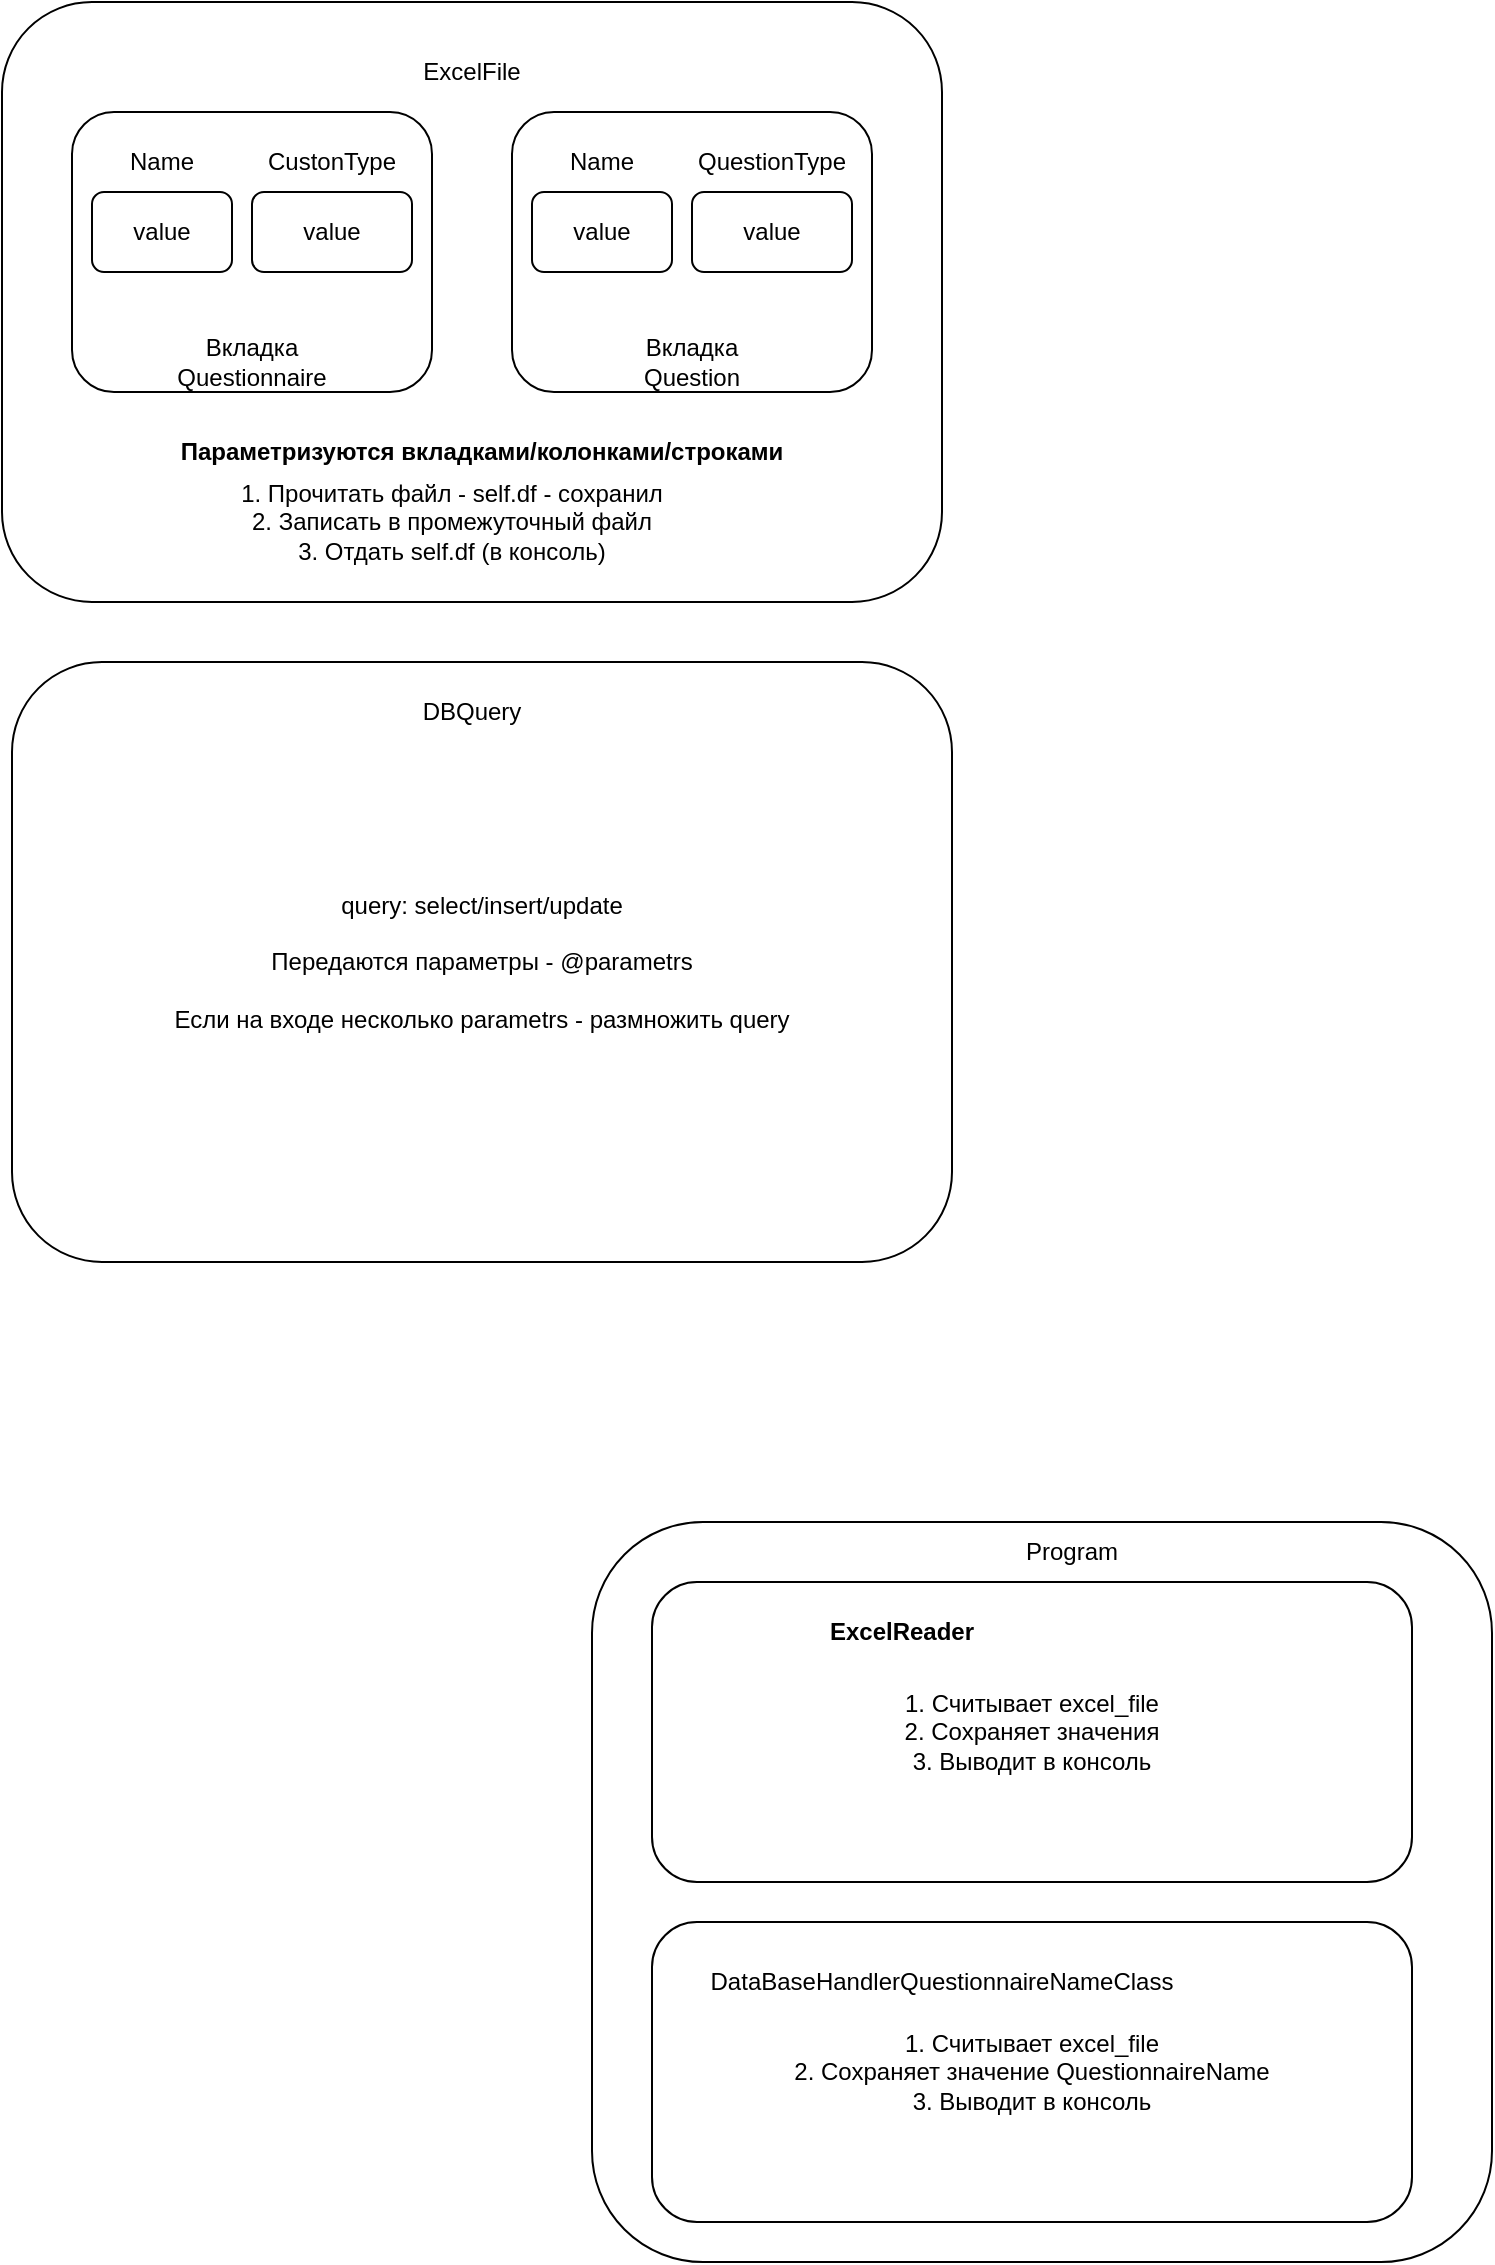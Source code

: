 <mxfile version="24.5.2" type="device">
  <diagram name="Страница — 1" id="Thi9hPM8hP3XWCTX5rDp">
    <mxGraphModel dx="1238" dy="650" grid="1" gridSize="10" guides="1" tooltips="1" connect="1" arrows="1" fold="1" page="1" pageScale="1" pageWidth="827" pageHeight="1169" math="0" shadow="0">
      <root>
        <mxCell id="0" />
        <mxCell id="1" parent="0" />
        <mxCell id="TAfKT55fyafpBSRyJVl7-1" value="" style="rounded=1;whiteSpace=wrap;html=1;" vertex="1" parent="1">
          <mxGeometry x="45" y="10" width="470" height="300" as="geometry" />
        </mxCell>
        <mxCell id="TAfKT55fyafpBSRyJVl7-2" value="ExcelFile" style="text;html=1;align=center;verticalAlign=middle;whiteSpace=wrap;rounded=0;" vertex="1" parent="1">
          <mxGeometry x="250" y="30" width="60" height="30" as="geometry" />
        </mxCell>
        <mxCell id="TAfKT55fyafpBSRyJVl7-3" value="" style="rounded=1;whiteSpace=wrap;html=1;" vertex="1" parent="1">
          <mxGeometry x="80" y="65" width="180" height="140" as="geometry" />
        </mxCell>
        <mxCell id="TAfKT55fyafpBSRyJVl7-4" value="Вкладка&lt;br&gt;Questionnaire" style="text;html=1;align=center;verticalAlign=middle;whiteSpace=wrap;rounded=0;" vertex="1" parent="1">
          <mxGeometry x="140" y="175" width="60" height="30" as="geometry" />
        </mxCell>
        <mxCell id="TAfKT55fyafpBSRyJVl7-5" value="Name" style="text;html=1;align=center;verticalAlign=middle;whiteSpace=wrap;rounded=0;" vertex="1" parent="1">
          <mxGeometry x="100" y="75" width="50" height="30" as="geometry" />
        </mxCell>
        <mxCell id="TAfKT55fyafpBSRyJVl7-6" value="CustonType" style="text;html=1;align=center;verticalAlign=middle;whiteSpace=wrap;rounded=0;" vertex="1" parent="1">
          <mxGeometry x="180" y="75" width="60" height="30" as="geometry" />
        </mxCell>
        <mxCell id="TAfKT55fyafpBSRyJVl7-9" value="value" style="rounded=1;whiteSpace=wrap;html=1;" vertex="1" parent="1">
          <mxGeometry x="90" y="105" width="70" height="40" as="geometry" />
        </mxCell>
        <mxCell id="TAfKT55fyafpBSRyJVl7-10" value="value" style="rounded=1;whiteSpace=wrap;html=1;" vertex="1" parent="1">
          <mxGeometry x="170" y="105" width="80" height="40" as="geometry" />
        </mxCell>
        <mxCell id="TAfKT55fyafpBSRyJVl7-12" value="" style="rounded=1;whiteSpace=wrap;html=1;" vertex="1" parent="1">
          <mxGeometry x="300" y="65" width="180" height="140" as="geometry" />
        </mxCell>
        <mxCell id="TAfKT55fyafpBSRyJVl7-13" value="Вкладка&lt;br&gt;Question" style="text;html=1;align=center;verticalAlign=middle;whiteSpace=wrap;rounded=0;" vertex="1" parent="1">
          <mxGeometry x="360" y="175" width="60" height="30" as="geometry" />
        </mxCell>
        <mxCell id="TAfKT55fyafpBSRyJVl7-14" value="Name" style="text;html=1;align=center;verticalAlign=middle;whiteSpace=wrap;rounded=0;" vertex="1" parent="1">
          <mxGeometry x="320" y="75" width="50" height="30" as="geometry" />
        </mxCell>
        <mxCell id="TAfKT55fyafpBSRyJVl7-15" value="QuestionType" style="text;html=1;align=center;verticalAlign=middle;whiteSpace=wrap;rounded=0;" vertex="1" parent="1">
          <mxGeometry x="400" y="75" width="60" height="30" as="geometry" />
        </mxCell>
        <mxCell id="TAfKT55fyafpBSRyJVl7-16" value="value" style="rounded=1;whiteSpace=wrap;html=1;" vertex="1" parent="1">
          <mxGeometry x="310" y="105" width="70" height="40" as="geometry" />
        </mxCell>
        <mxCell id="TAfKT55fyafpBSRyJVl7-17" value="value" style="rounded=1;whiteSpace=wrap;html=1;" vertex="1" parent="1">
          <mxGeometry x="390" y="105" width="80" height="40" as="geometry" />
        </mxCell>
        <mxCell id="TAfKT55fyafpBSRyJVl7-18" value="" style="rounded=1;whiteSpace=wrap;html=1;" vertex="1" parent="1">
          <mxGeometry x="340" y="770" width="450" height="370" as="geometry" />
        </mxCell>
        <mxCell id="TAfKT55fyafpBSRyJVl7-19" value="Program" style="text;html=1;align=center;verticalAlign=middle;whiteSpace=wrap;rounded=0;" vertex="1" parent="1">
          <mxGeometry x="550" y="770" width="60" height="30" as="geometry" />
        </mxCell>
        <mxCell id="TAfKT55fyafpBSRyJVl7-23" value="1. Считывает excel_file&lt;div&gt;2. Сохраняет значения&lt;/div&gt;&lt;div&gt;3. Выводит в консоль&lt;/div&gt;" style="rounded=1;whiteSpace=wrap;html=1;" vertex="1" parent="1">
          <mxGeometry x="370" y="800" width="380" height="150" as="geometry" />
        </mxCell>
        <mxCell id="TAfKT55fyafpBSRyJVl7-20" value="&lt;b&gt;ExcelReader&lt;/b&gt;" style="text;html=1;align=center;verticalAlign=middle;whiteSpace=wrap;rounded=0;" vertex="1" parent="1">
          <mxGeometry x="380" y="800" width="230" height="50" as="geometry" />
        </mxCell>
        <mxCell id="TAfKT55fyafpBSRyJVl7-24" value="1. Считывает excel_file&lt;div&gt;2. Сохраняет значение QuestionnaireName&lt;/div&gt;&lt;div&gt;3. Выводит в консоль&lt;/div&gt;" style="rounded=1;whiteSpace=wrap;html=1;" vertex="1" parent="1">
          <mxGeometry x="370" y="970" width="380" height="150" as="geometry" />
        </mxCell>
        <mxCell id="TAfKT55fyafpBSRyJVl7-21" value="DataBaseHandlerQuestionnaireNameClass" style="text;html=1;align=center;verticalAlign=middle;whiteSpace=wrap;rounded=0;" vertex="1" parent="1">
          <mxGeometry x="390" y="980" width="250" height="40" as="geometry" />
        </mxCell>
        <mxCell id="TAfKT55fyafpBSRyJVl7-25" value="1. Прочитать файл - self.df - сохранил&lt;div&gt;2. Записать в промежуточный файл&lt;br&gt;3. Отдать self.df (в консоль)&lt;/div&gt;" style="text;html=1;align=center;verticalAlign=middle;whiteSpace=wrap;rounded=0;" vertex="1" parent="1">
          <mxGeometry x="100" y="250" width="340" height="40" as="geometry" />
        </mxCell>
        <mxCell id="TAfKT55fyafpBSRyJVl7-26" value="&lt;b&gt;Параметризуются вкладками/колонками/строками&lt;/b&gt;" style="text;html=1;align=center;verticalAlign=middle;whiteSpace=wrap;rounded=0;" vertex="1" parent="1">
          <mxGeometry x="130" y="220" width="310" height="30" as="geometry" />
        </mxCell>
        <mxCell id="TAfKT55fyafpBSRyJVl7-27" value="query: select/insert/update&lt;br&gt;&lt;br&gt;Передаются параметры - @parametrs&lt;br&gt;&lt;br&gt;Если на входе несколько parametrs - размножить query" style="rounded=1;whiteSpace=wrap;html=1;" vertex="1" parent="1">
          <mxGeometry x="50" y="340" width="470" height="300" as="geometry" />
        </mxCell>
        <mxCell id="TAfKT55fyafpBSRyJVl7-28" value="DBQuery" style="text;html=1;align=center;verticalAlign=middle;whiteSpace=wrap;rounded=0;" vertex="1" parent="1">
          <mxGeometry x="250" y="350" width="60" height="30" as="geometry" />
        </mxCell>
      </root>
    </mxGraphModel>
  </diagram>
</mxfile>
